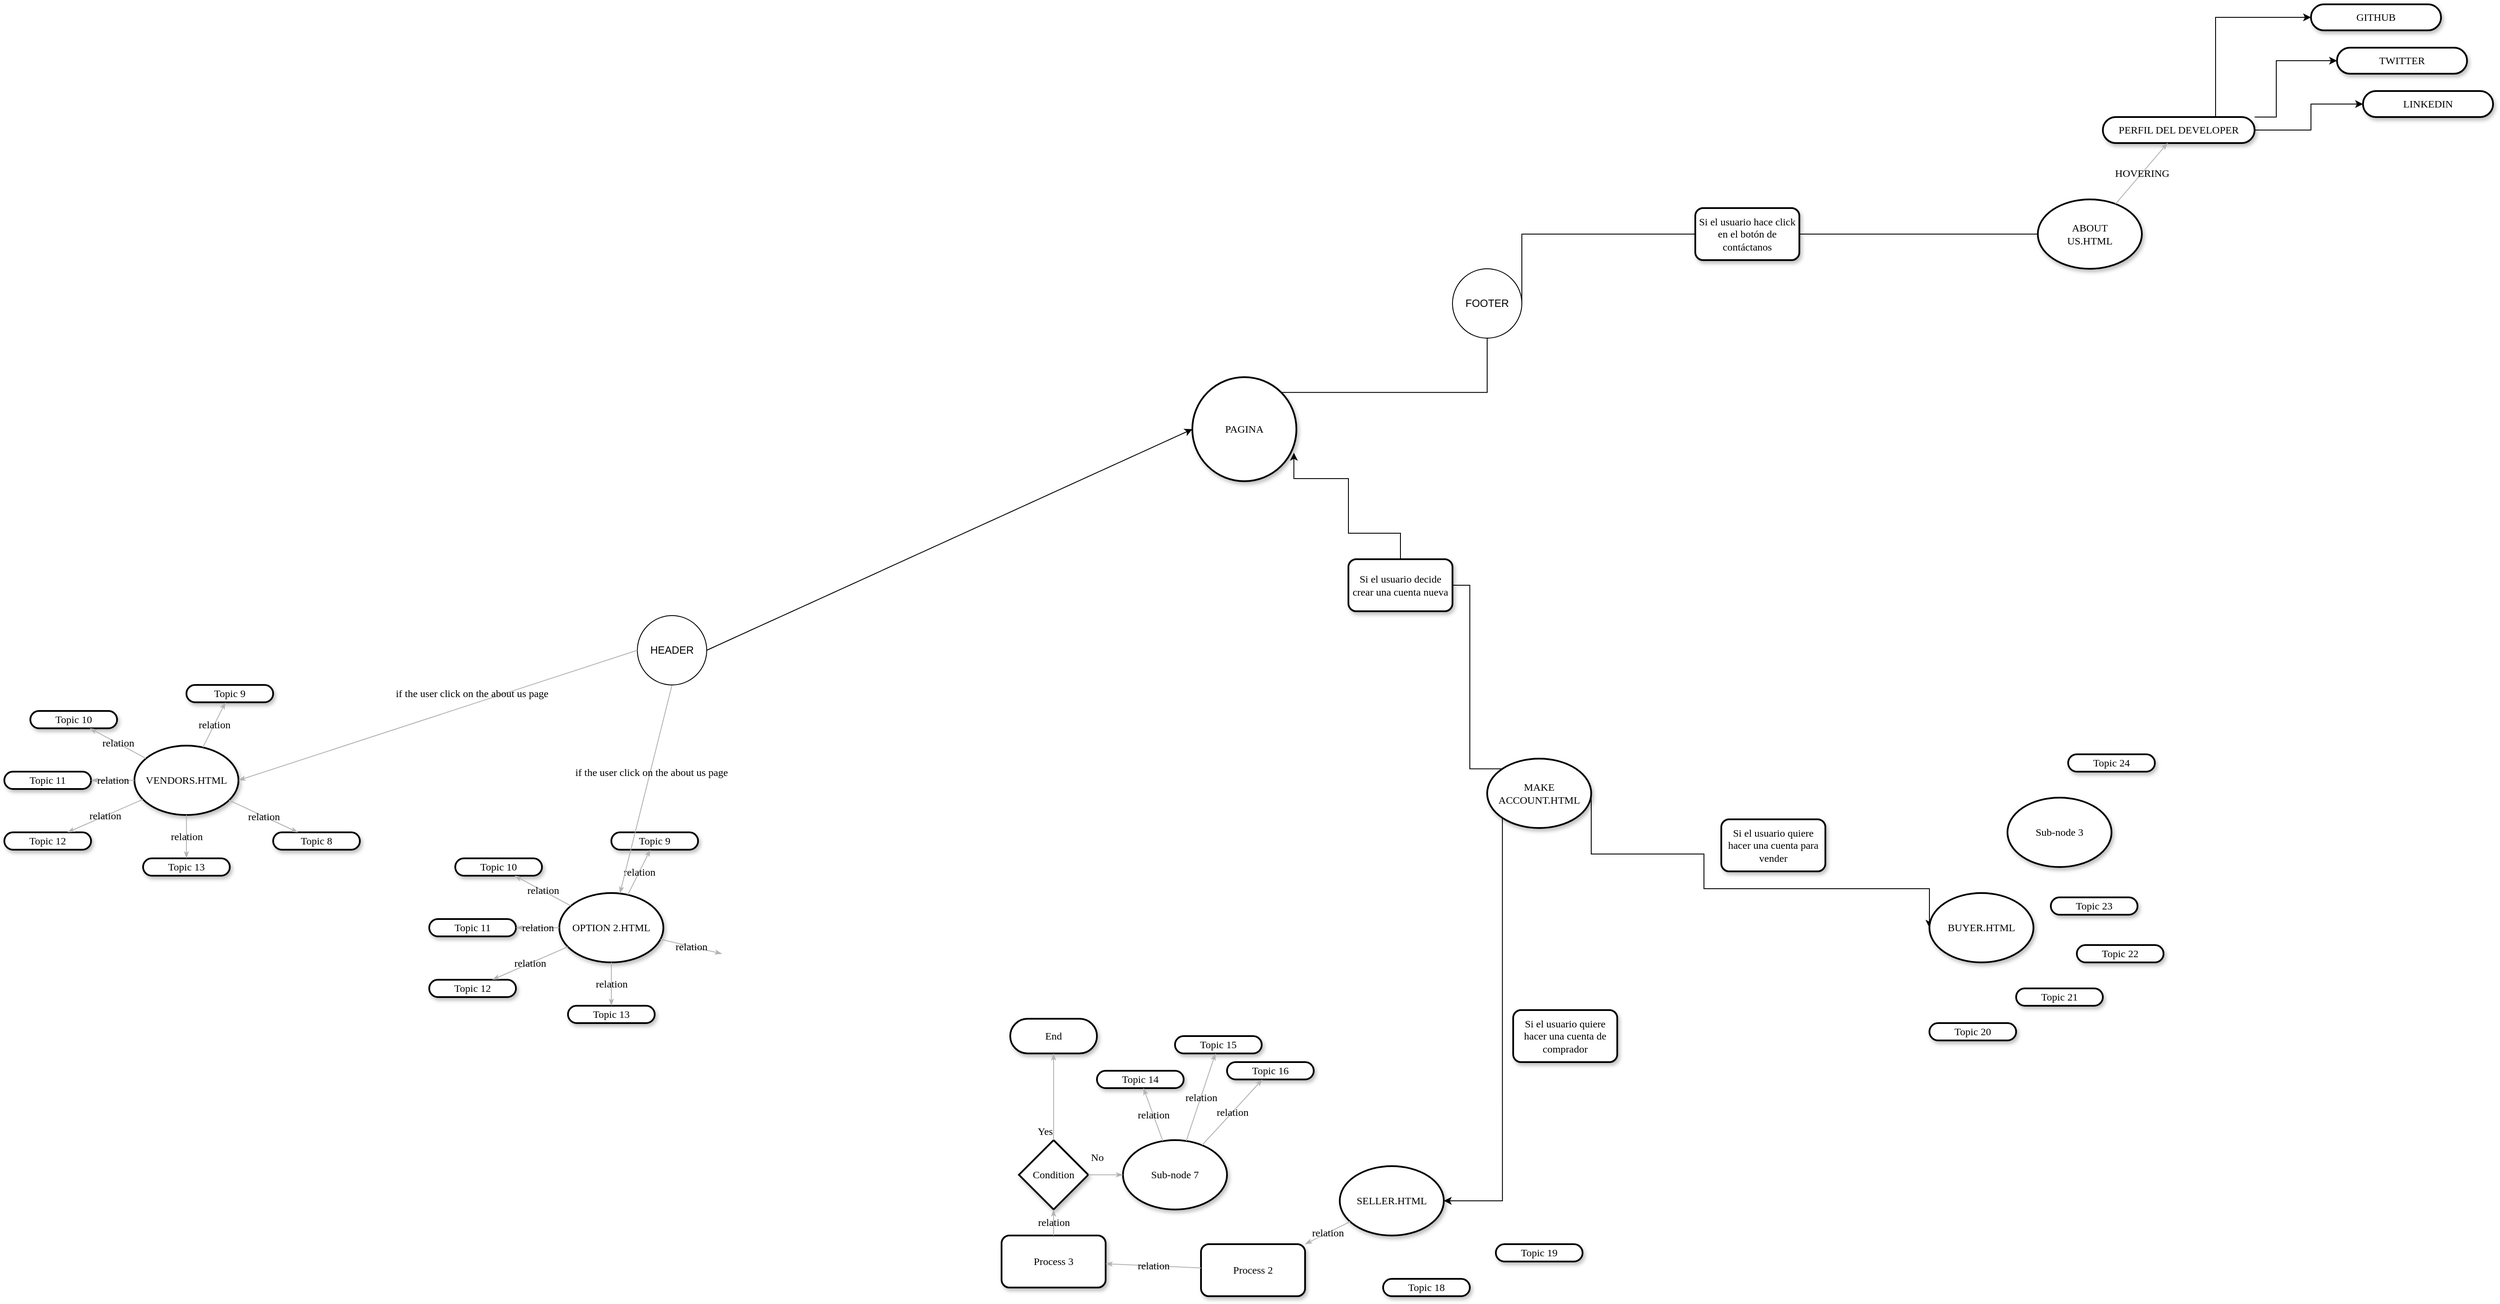 <mxfile version="18.1.1" type="github">
  <diagram name="Page-1" id="ad52d381-51e7-2e0d-a935-2d0ddd2fd229">
    <mxGraphModel dx="2836" dy="1826" grid="1" gridSize="10" guides="1" tooltips="1" connect="1" arrows="1" fold="1" page="1" pageScale="1" pageWidth="1100" pageHeight="850" background="none" math="0" shadow="0">
      <root>
        <mxCell id="0" />
        <mxCell id="1" parent="0" />
        <mxCell id="2c924340bb9dbf6c-1" value="&lt;span&gt;Topic 10&lt;/span&gt;" style="whiteSpace=wrap;html=1;rounded=1;shadow=1;comic=0;labelBackgroundColor=none;strokeWidth=2;fontFamily=Verdana;fontSize=12;align=center;arcSize=50;" parent="1" vertex="1">
          <mxGeometry x="-350" y="785" width="100" height="20" as="geometry" />
        </mxCell>
        <mxCell id="2c924340bb9dbf6c-2" value="OPTION 2.HTML" style="ellipse;whiteSpace=wrap;html=1;rounded=1;shadow=1;comic=0;labelBackgroundColor=none;strokeWidth=2;fontFamily=Verdana;fontSize=12;align=center;" parent="1" vertex="1">
          <mxGeometry x="-230.0" y="825" width="120" height="80" as="geometry" />
        </mxCell>
        <mxCell id="2c924340bb9dbf6c-3" value="ABOUT&lt;br&gt;US.HTML" style="ellipse;whiteSpace=wrap;html=1;rounded=1;shadow=1;comic=0;labelBackgroundColor=none;strokeWidth=2;fontFamily=Verdana;fontSize=12;align=center;" parent="1" vertex="1">
          <mxGeometry x="1475" y="25" width="120" height="80" as="geometry" />
        </mxCell>
        <mxCell id="2c924340bb9dbf6c-4" value="PAGINA" style="ellipse;whiteSpace=wrap;html=1;rounded=1;shadow=1;comic=0;labelBackgroundColor=none;strokeWidth=2;fontFamily=Verdana;fontSize=12;align=center;" parent="1" vertex="1">
          <mxGeometry x="500" y="230" width="120" height="120" as="geometry" />
        </mxCell>
        <mxCell id="2c924340bb9dbf6c-8" value="&lt;span&gt;Topic 11&lt;/span&gt;" style="whiteSpace=wrap;html=1;rounded=1;shadow=1;comic=0;labelBackgroundColor=none;strokeWidth=2;fontFamily=Verdana;fontSize=12;align=center;arcSize=50;" parent="1" vertex="1">
          <mxGeometry x="-380" y="855" width="100" height="20" as="geometry" />
        </mxCell>
        <mxCell id="2c924340bb9dbf6c-9" value="&lt;span&gt;Topic 12&lt;/span&gt;" style="whiteSpace=wrap;html=1;rounded=1;shadow=1;comic=0;labelBackgroundColor=none;strokeWidth=2;fontFamily=Verdana;fontSize=12;align=center;arcSize=50;" parent="1" vertex="1">
          <mxGeometry x="-380" y="925" width="100" height="20" as="geometry" />
        </mxCell>
        <mxCell id="2c924340bb9dbf6c-10" value="&lt;span&gt;Topic 9&lt;/span&gt;" style="whiteSpace=wrap;html=1;rounded=1;shadow=1;comic=0;labelBackgroundColor=none;strokeWidth=2;fontFamily=Verdana;fontSize=12;align=center;arcSize=50;" parent="1" vertex="1">
          <mxGeometry x="-170.0" y="755" width="100" height="20" as="geometry" />
        </mxCell>
        <mxCell id="ev3tFohQ87v30KC1wkny-150" style="edgeStyle=orthogonalEdgeStyle;rounded=0;orthogonalLoop=1;jettySize=auto;html=1;exitX=0.75;exitY=0;exitDx=0;exitDy=0;entryX=0;entryY=0.5;entryDx=0;entryDy=0;" edge="1" parent="1" source="2c924340bb9dbf6c-11" target="ev3tFohQ87v30KC1wkny-143">
          <mxGeometry relative="1" as="geometry">
            <Array as="points">
              <mxPoint x="1680" y="-70" />
              <mxPoint x="1680" y="-185" />
            </Array>
          </mxGeometry>
        </mxCell>
        <mxCell id="ev3tFohQ87v30KC1wkny-151" style="edgeStyle=orthogonalEdgeStyle;rounded=0;orthogonalLoop=1;jettySize=auto;html=1;exitX=1;exitY=0;exitDx=0;exitDy=0;entryX=0;entryY=0.5;entryDx=0;entryDy=0;" edge="1" parent="1" source="2c924340bb9dbf6c-11" target="ev3tFohQ87v30KC1wkny-142">
          <mxGeometry relative="1" as="geometry">
            <Array as="points">
              <mxPoint x="1750" y="-70" />
              <mxPoint x="1750" y="-135" />
            </Array>
          </mxGeometry>
        </mxCell>
        <mxCell id="ev3tFohQ87v30KC1wkny-152" style="edgeStyle=orthogonalEdgeStyle;rounded=0;orthogonalLoop=1;jettySize=auto;html=1;exitX=1;exitY=0.5;exitDx=0;exitDy=0;entryX=0;entryY=0.5;entryDx=0;entryDy=0;" edge="1" parent="1" source="2c924340bb9dbf6c-11" target="ev3tFohQ87v30KC1wkny-141">
          <mxGeometry relative="1" as="geometry">
            <Array as="points">
              <mxPoint x="1790" y="-55" />
              <mxPoint x="1790" y="-85" />
            </Array>
          </mxGeometry>
        </mxCell>
        <mxCell id="2c924340bb9dbf6c-11" value="&lt;span&gt;PERFIL DEL DEVELOPER&lt;/span&gt;" style="whiteSpace=wrap;html=1;rounded=1;shadow=1;comic=0;labelBackgroundColor=none;strokeWidth=2;fontFamily=Verdana;fontSize=12;align=center;arcSize=50;" parent="1" vertex="1">
          <mxGeometry x="1550" y="-70" width="175" height="30" as="geometry" />
        </mxCell>
        <mxCell id="2c924340bb9dbf6c-27" value="relation" style="edgeStyle=none;rounded=1;html=1;labelBackgroundColor=none;startArrow=none;startFill=0;startSize=5;endArrow=classicThin;endFill=1;endSize=5;jettySize=auto;orthogonalLoop=1;strokeColor=#B3B3B3;strokeWidth=1;fontFamily=Verdana;fontSize=12" parent="1" source="2c924340bb9dbf6c-2" target="2c924340bb9dbf6c-10" edge="1">
          <mxGeometry relative="1" as="geometry" />
        </mxCell>
        <mxCell id="2c924340bb9dbf6c-28" value="relation" style="edgeStyle=none;rounded=1;html=1;labelBackgroundColor=none;startArrow=none;startFill=0;startSize=5;endArrow=classicThin;endFill=1;endSize=5;jettySize=auto;orthogonalLoop=1;strokeColor=#B3B3B3;strokeWidth=1;fontFamily=Verdana;fontSize=12" parent="1" source="2c924340bb9dbf6c-2" target="2c924340bb9dbf6c-1" edge="1">
          <mxGeometry relative="1" as="geometry" />
        </mxCell>
        <mxCell id="2c924340bb9dbf6c-29" value="relation" style="edgeStyle=none;rounded=1;html=1;labelBackgroundColor=none;startArrow=none;startFill=0;startSize=5;endArrow=classicThin;endFill=1;endSize=5;jettySize=auto;orthogonalLoop=1;strokeColor=#B3B3B3;strokeWidth=1;fontFamily=Verdana;fontSize=12" parent="1" source="2c924340bb9dbf6c-2" target="2c924340bb9dbf6c-8" edge="1">
          <mxGeometry relative="1" as="geometry" />
        </mxCell>
        <mxCell id="2c924340bb9dbf6c-30" value="relation" style="edgeStyle=none;rounded=1;html=1;labelBackgroundColor=none;startArrow=none;startFill=0;startSize=5;endArrow=classicThin;endFill=1;endSize=5;jettySize=auto;orthogonalLoop=1;strokeColor=#B3B3B3;strokeWidth=1;fontFamily=Verdana;fontSize=12" parent="1" source="2c924340bb9dbf6c-2" target="2c924340bb9dbf6c-9" edge="1">
          <mxGeometry relative="1" as="geometry" />
        </mxCell>
        <mxCell id="2c924340bb9dbf6c-31" value="if the user click on the about us page" style="edgeStyle=none;rounded=1;html=1;labelBackgroundColor=none;startArrow=none;startFill=0;startSize=5;endArrow=classicThin;endFill=1;endSize=5;jettySize=auto;orthogonalLoop=1;strokeColor=#B3B3B3;strokeWidth=1;fontFamily=Verdana;fontSize=12;exitX=0.5;exitY=1;exitDx=0;exitDy=0;" parent="1" source="ev3tFohQ87v30KC1wkny-55" target="2c924340bb9dbf6c-2" edge="1">
          <mxGeometry x="-0.162" y="1" relative="1" as="geometry">
            <mxPoint as="offset" />
          </mxGeometry>
        </mxCell>
        <mxCell id="2c924340bb9dbf6c-35" value="relation" style="edgeStyle=none;rounded=1;html=1;labelBackgroundColor=none;startArrow=none;startFill=0;startSize=5;endArrow=classicThin;endFill=1;endSize=5;jettySize=auto;orthogonalLoop=1;strokeColor=#B3B3B3;strokeWidth=1;fontFamily=Verdana;fontSize=12" parent="1" target="2c924340bb9dbf6c-7" edge="1">
          <mxGeometry relative="1" as="geometry">
            <mxPoint x="635.552" y="476.805" as="sourcePoint" />
          </mxGeometry>
        </mxCell>
        <mxCell id="2c924340bb9dbf6c-36" value="relation" style="edgeStyle=none;rounded=1;html=1;labelBackgroundColor=none;startArrow=none;startFill=0;startSize=5;endArrow=classicThin;endFill=1;endSize=5;jettySize=auto;orthogonalLoop=1;strokeColor=#B3B3B3;strokeWidth=1;fontFamily=Verdana;fontSize=12" parent="1" target="2c924340bb9dbf6c-6" edge="1">
          <mxGeometry relative="1" as="geometry">
            <mxPoint x="749.793" y="456.678" as="sourcePoint" />
          </mxGeometry>
        </mxCell>
        <mxCell id="2c924340bb9dbf6c-37" value="relation" style="edgeStyle=none;rounded=1;html=1;labelBackgroundColor=none;startArrow=none;startFill=0;startSize=5;endArrow=classicThin;endFill=1;endSize=5;jettySize=auto;orthogonalLoop=1;strokeColor=#B3B3B3;strokeWidth=1;fontFamily=Verdana;fontSize=12" parent="1" target="2c924340bb9dbf6c-13" edge="1">
          <mxGeometry relative="1" as="geometry">
            <mxPoint x="927.886" y="460.525" as="sourcePoint" />
          </mxGeometry>
        </mxCell>
        <mxCell id="2c924340bb9dbf6c-38" value="relation" style="edgeStyle=none;rounded=1;html=1;labelBackgroundColor=none;startArrow=none;startFill=0;startSize=5;endArrow=classicThin;endFill=1;endSize=5;jettySize=auto;orthogonalLoop=1;strokeColor=#B3B3B3;strokeWidth=1;fontFamily=Verdana;fontSize=12" parent="1" target="2c924340bb9dbf6c-12" edge="1">
          <mxGeometry relative="1" as="geometry">
            <mxPoint x="905.878" y="482.061" as="sourcePoint" />
          </mxGeometry>
        </mxCell>
        <mxCell id="2c924340bb9dbf6c-39" value="relation" style="edgeStyle=none;rounded=1;html=1;labelBackgroundColor=none;startArrow=none;startFill=0;startSize=5;endArrow=classicThin;endFill=1;endSize=5;jettySize=auto;orthogonalLoop=1;strokeColor=#B3B3B3;strokeWidth=1;fontFamily=Verdana;fontSize=12" parent="1" target="2c924340bb9dbf6c-22" edge="1">
          <mxGeometry relative="1" as="geometry">
            <mxPoint x="866.974" y="489.949" as="sourcePoint" />
          </mxGeometry>
        </mxCell>
        <mxCell id="2c924340bb9dbf6c-46" value="HOVERING" style="edgeStyle=none;rounded=1;html=1;labelBackgroundColor=none;startArrow=none;startFill=0;startSize=5;endArrow=classicThin;endFill=1;endSize=5;jettySize=auto;orthogonalLoop=1;strokeColor=#B3B3B3;strokeWidth=1;fontFamily=Verdana;fontSize=12" parent="1" source="2c924340bb9dbf6c-3" target="2c924340bb9dbf6c-11" edge="1">
          <mxGeometry relative="1" as="geometry" />
        </mxCell>
        <mxCell id="2c924340bb9dbf6c-56" value="&lt;span&gt;Topic 13&lt;/span&gt;" style="whiteSpace=wrap;html=1;rounded=1;shadow=1;comic=0;labelBackgroundColor=none;strokeWidth=2;fontFamily=Verdana;fontSize=12;align=center;arcSize=50;" parent="1" vertex="1">
          <mxGeometry x="-220.0" y="955" width="100" height="20" as="geometry" />
        </mxCell>
        <mxCell id="2c924340bb9dbf6c-61" value="relation" style="edgeStyle=none;rounded=1;html=1;labelBackgroundColor=none;startArrow=none;startFill=0;startSize=5;endArrow=classicThin;endFill=1;endSize=5;jettySize=auto;orthogonalLoop=1;strokeColor=#B3B3B3;strokeWidth=1;fontFamily=Verdana;fontSize=12" parent="1" source="2c924340bb9dbf6c-2" edge="1">
          <mxGeometry relative="1" as="geometry">
            <mxPoint x="-42.5" y="895" as="targetPoint" />
          </mxGeometry>
        </mxCell>
        <mxCell id="2c924340bb9dbf6c-62" value="relation" style="edgeStyle=none;rounded=1;html=1;labelBackgroundColor=none;startArrow=none;startFill=0;startSize=5;endArrow=classicThin;endFill=1;endSize=5;jettySize=auto;orthogonalLoop=1;strokeColor=#B3B3B3;strokeWidth=1;fontFamily=Verdana;fontSize=12" parent="1" source="2c924340bb9dbf6c-2" target="2c924340bb9dbf6c-56" edge="1">
          <mxGeometry relative="1" as="geometry" />
        </mxCell>
        <mxCell id="2c924340bb9dbf6c-63" value="relation" style="edgeStyle=none;rounded=1;html=1;labelBackgroundColor=none;startArrow=none;startFill=0;startSize=5;endArrow=classicThin;endFill=1;endSize=5;jettySize=auto;orthogonalLoop=1;strokeColor=#B3B3B3;strokeWidth=1;fontFamily=Verdana;fontSize=12" parent="1" target="2c924340bb9dbf6c-53" edge="1">
          <mxGeometry relative="1" as="geometry">
            <mxPoint x="986.49" y="304.11" as="sourcePoint" />
          </mxGeometry>
        </mxCell>
        <mxCell id="2c924340bb9dbf6c-64" value="relation" style="edgeStyle=none;rounded=1;html=1;labelBackgroundColor=none;startArrow=none;startFill=0;startSize=5;endArrow=classicThin;endFill=1;endSize=5;jettySize=auto;orthogonalLoop=1;strokeColor=#B3B3B3;strokeWidth=1;fontFamily=Verdana;fontSize=12" parent="1" target="2c924340bb9dbf6c-54" edge="1">
          <mxGeometry relative="1" as="geometry">
            <mxPoint x="977.824" y="378.194" as="sourcePoint" />
          </mxGeometry>
        </mxCell>
        <mxCell id="2c924340bb9dbf6c-65" value="relation" style="edgeStyle=none;rounded=1;html=1;labelBackgroundColor=none;startArrow=none;startFill=0;startSize=5;endArrow=classicThin;endFill=1;endSize=5;jettySize=auto;orthogonalLoop=1;strokeColor=#B3B3B3;strokeWidth=1;fontFamily=Verdana;fontSize=12" parent="1" target="2c924340bb9dbf6c-52" edge="1">
          <mxGeometry relative="1" as="geometry">
            <mxPoint x="820" y="340" as="sourcePoint" />
          </mxGeometry>
        </mxCell>
        <mxCell id="2c924340bb9dbf6c-66" value="relation" style="edgeStyle=none;rounded=1;html=1;labelBackgroundColor=none;startArrow=none;startFill=0;startSize=5;endArrow=classicThin;endFill=1;endSize=5;jettySize=auto;orthogonalLoop=1;strokeColor=#B3B3B3;strokeWidth=1;fontFamily=Verdana;fontSize=12" parent="1" source="2c924340bb9dbf6c-51" edge="1">
          <mxGeometry relative="1" as="geometry">
            <mxPoint x="711.747" y="422.72" as="targetPoint" />
          </mxGeometry>
        </mxCell>
        <mxCell id="2c924340bb9dbf6c-77" value="relation" style="edgeStyle=none;rounded=1;html=1;labelBackgroundColor=none;startArrow=none;startFill=0;startSize=5;endArrow=classicThin;endFill=1;endSize=5;jettySize=auto;orthogonalLoop=1;strokeColor=#B3B3B3;strokeWidth=1;fontFamily=Verdana;fontSize=12" parent="1" target="2c924340bb9dbf6c-58" edge="1">
          <mxGeometry relative="1" as="geometry">
            <mxPoint x="683.374" y="499.755" as="sourcePoint" />
          </mxGeometry>
        </mxCell>
        <mxCell id="2c924340bb9dbf6c-78" value="relation" style="edgeStyle=none;rounded=1;html=1;labelBackgroundColor=none;startArrow=none;startFill=0;startSize=5;endArrow=classicThin;endFill=1;endSize=5;jettySize=auto;orthogonalLoop=1;strokeColor=#B3B3B3;strokeWidth=1;fontFamily=Verdana;fontSize=12" parent="1" target="2c924340bb9dbf6c-59" edge="1">
          <mxGeometry relative="1" as="geometry">
            <mxPoint x="515.058" y="558.72" as="sourcePoint" />
          </mxGeometry>
        </mxCell>
        <mxCell id="ev3tFohQ87v30KC1wkny-94" style="edgeStyle=orthogonalEdgeStyle;rounded=0;orthogonalLoop=1;jettySize=auto;html=1;exitX=0;exitY=1;exitDx=0;exitDy=0;entryX=1;entryY=0.5;entryDx=0;entryDy=0;" edge="1" parent="1" source="ev3tFohQ87v30KC1wkny-27" target="ev3tFohQ87v30KC1wkny-29">
          <mxGeometry relative="1" as="geometry">
            <Array as="points">
              <mxPoint x="858" y="1180" />
            </Array>
          </mxGeometry>
        </mxCell>
        <mxCell id="ev3tFohQ87v30KC1wkny-96" style="edgeStyle=orthogonalEdgeStyle;rounded=0;orthogonalLoop=1;jettySize=auto;html=1;exitX=1;exitY=0.5;exitDx=0;exitDy=0;entryX=0;entryY=0.5;entryDx=0;entryDy=0;" edge="1" parent="1" source="ev3tFohQ87v30KC1wkny-27" target="ev3tFohQ87v30KC1wkny-28">
          <mxGeometry relative="1" as="geometry">
            <Array as="points">
              <mxPoint x="960" y="780" />
              <mxPoint x="1090" y="780" />
              <mxPoint x="1090" y="820" />
              <mxPoint x="1350" y="820" />
            </Array>
          </mxGeometry>
        </mxCell>
        <mxCell id="ev3tFohQ87v30KC1wkny-98" style="edgeStyle=orthogonalEdgeStyle;rounded=0;orthogonalLoop=1;jettySize=auto;html=1;exitX=0.5;exitY=0;exitDx=0;exitDy=0;entryX=0.976;entryY=0.727;entryDx=0;entryDy=0;startArrow=none;entryPerimeter=0;" edge="1" parent="1" source="ev3tFohQ87v30KC1wkny-97" target="2c924340bb9dbf6c-4">
          <mxGeometry relative="1" as="geometry">
            <Array as="points">
              <mxPoint x="740" y="410" />
              <mxPoint x="680" y="410" />
              <mxPoint x="680" y="347" />
            </Array>
          </mxGeometry>
        </mxCell>
        <mxCell id="ev3tFohQ87v30KC1wkny-27" value="&lt;span&gt;MAKE ACCOUNT.HTML&lt;/span&gt;" style="ellipse;whiteSpace=wrap;html=1;rounded=1;shadow=1;comic=0;labelBackgroundColor=none;strokeWidth=2;fontFamily=Verdana;fontSize=12;align=center;" vertex="1" parent="1">
          <mxGeometry x="840" y="670" width="120" height="80" as="geometry" />
        </mxCell>
        <mxCell id="ev3tFohQ87v30KC1wkny-28" value="BUYER.HTML" style="ellipse;whiteSpace=wrap;html=1;rounded=1;shadow=1;comic=0;labelBackgroundColor=none;strokeWidth=2;fontFamily=Verdana;fontSize=12;align=center;" vertex="1" parent="1">
          <mxGeometry x="1350" y="825" width="120" height="80" as="geometry" />
        </mxCell>
        <mxCell id="ev3tFohQ87v30KC1wkny-29" value="&lt;span&gt;SELLER.HTML&lt;/span&gt;" style="ellipse;whiteSpace=wrap;html=1;rounded=1;shadow=1;comic=0;labelBackgroundColor=none;strokeWidth=2;fontFamily=Verdana;fontSize=12;align=center;" vertex="1" parent="1">
          <mxGeometry x="670" y="1140" width="120" height="80" as="geometry" />
        </mxCell>
        <mxCell id="ev3tFohQ87v30KC1wkny-30" value="&lt;span&gt;Topic 21&lt;/span&gt;" style="whiteSpace=wrap;html=1;rounded=1;shadow=1;comic=0;labelBackgroundColor=none;strokeWidth=2;fontFamily=Verdana;fontSize=12;align=center;arcSize=50;" vertex="1" parent="1">
          <mxGeometry x="1450" y="935" width="100" height="20" as="geometry" />
        </mxCell>
        <mxCell id="ev3tFohQ87v30KC1wkny-31" value="&lt;span&gt;Topic 22&lt;/span&gt;" style="whiteSpace=wrap;html=1;rounded=1;shadow=1;comic=0;labelBackgroundColor=none;strokeWidth=2;fontFamily=Verdana;fontSize=12;align=center;arcSize=50;" vertex="1" parent="1">
          <mxGeometry x="1520" y="885" width="100" height="20" as="geometry" />
        </mxCell>
        <mxCell id="ev3tFohQ87v30KC1wkny-32" value="&lt;span&gt;Topic 20&lt;/span&gt;" style="whiteSpace=wrap;html=1;rounded=1;shadow=1;comic=0;labelBackgroundColor=none;strokeWidth=2;fontFamily=Verdana;fontSize=12;align=center;arcSize=50;" vertex="1" parent="1">
          <mxGeometry x="1350" y="975" width="100" height="20" as="geometry" />
        </mxCell>
        <mxCell id="ev3tFohQ87v30KC1wkny-33" value="End" style="whiteSpace=wrap;html=1;rounded=1;shadow=1;comic=0;labelBackgroundColor=none;strokeWidth=2;fontFamily=Verdana;fontSize=12;align=center;arcSize=50;" vertex="1" parent="1">
          <mxGeometry x="290" y="970" width="100" height="40" as="geometry" />
        </mxCell>
        <mxCell id="ev3tFohQ87v30KC1wkny-34" value="Condition" style="rhombus;whiteSpace=wrap;html=1;rounded=0;shadow=1;comic=0;labelBackgroundColor=none;strokeWidth=2;fontFamily=Verdana;fontSize=12;align=center;" vertex="1" parent="1">
          <mxGeometry x="300" y="1110" width="80" height="80" as="geometry" />
        </mxCell>
        <mxCell id="ev3tFohQ87v30KC1wkny-35" value="&lt;span&gt;Process 3&lt;/span&gt;" style="rounded=1;whiteSpace=wrap;html=1;shadow=1;comic=0;labelBackgroundColor=none;strokeWidth=2;fontFamily=Verdana;fontSize=12;align=center;" vertex="1" parent="1">
          <mxGeometry x="280" y="1220" width="120" height="60" as="geometry" />
        </mxCell>
        <mxCell id="ev3tFohQ87v30KC1wkny-36" value="Process 2" style="rounded=1;whiteSpace=wrap;html=1;shadow=1;comic=0;labelBackgroundColor=none;strokeWidth=2;fontFamily=Verdana;fontSize=12;align=center;" vertex="1" parent="1">
          <mxGeometry x="510" y="1230" width="120" height="60" as="geometry" />
        </mxCell>
        <mxCell id="ev3tFohQ87v30KC1wkny-37" value="relation" style="edgeStyle=none;rounded=1;html=1;labelBackgroundColor=none;startArrow=none;startFill=0;startSize=5;endArrow=classicThin;endFill=1;endSize=5;jettySize=auto;orthogonalLoop=1;strokeColor=#B3B3B3;strokeWidth=1;fontFamily=Verdana;fontSize=12" edge="1" parent="1" source="ev3tFohQ87v30KC1wkny-29" target="ev3tFohQ87v30KC1wkny-36">
          <mxGeometry relative="1" as="geometry" />
        </mxCell>
        <mxCell id="ev3tFohQ87v30KC1wkny-38" value="relation" style="edgeStyle=none;rounded=1;html=1;labelBackgroundColor=none;startArrow=none;startFill=0;startSize=5;endArrow=classicThin;endFill=1;endSize=5;jettySize=auto;orthogonalLoop=1;strokeColor=#B3B3B3;strokeWidth=1;fontFamily=Verdana;fontSize=12" edge="1" parent="1" source="ev3tFohQ87v30KC1wkny-36" target="ev3tFohQ87v30KC1wkny-35">
          <mxGeometry relative="1" as="geometry" />
        </mxCell>
        <mxCell id="ev3tFohQ87v30KC1wkny-39" value="relation" style="edgeStyle=none;rounded=1;html=1;labelBackgroundColor=none;startArrow=none;startFill=0;startSize=5;endArrow=classicThin;endFill=1;endSize=5;jettySize=auto;orthogonalLoop=1;strokeColor=#B3B3B3;strokeWidth=1;fontFamily=Verdana;fontSize=12" edge="1" parent="1" source="ev3tFohQ87v30KC1wkny-35" target="ev3tFohQ87v30KC1wkny-34">
          <mxGeometry relative="1" as="geometry" />
        </mxCell>
        <mxCell id="ev3tFohQ87v30KC1wkny-40" value="Yes" style="edgeStyle=none;rounded=1;html=1;labelBackgroundColor=none;startArrow=none;startFill=0;startSize=5;endArrow=classicThin;endFill=1;endSize=5;jettySize=auto;orthogonalLoop=1;strokeColor=#B3B3B3;strokeWidth=1;fontFamily=Verdana;fontSize=12" edge="1" parent="1" source="ev3tFohQ87v30KC1wkny-34" target="ev3tFohQ87v30KC1wkny-33">
          <mxGeometry x="-0.793" y="10" relative="1" as="geometry">
            <mxPoint as="offset" />
          </mxGeometry>
        </mxCell>
        <mxCell id="ev3tFohQ87v30KC1wkny-41" value="Si el usuario quiere hacer una cuenta para vender" style="rounded=1;whiteSpace=wrap;html=1;shadow=1;comic=0;labelBackgroundColor=none;strokeWidth=2;fontFamily=Verdana;fontSize=12;align=center;" vertex="1" parent="1">
          <mxGeometry x="1110" y="740" width="120" height="60" as="geometry" />
        </mxCell>
        <mxCell id="ev3tFohQ87v30KC1wkny-42" value="&lt;span&gt;Sub-node 3&lt;/span&gt;" style="ellipse;whiteSpace=wrap;html=1;rounded=1;shadow=1;comic=0;labelBackgroundColor=none;strokeWidth=2;fontFamily=Verdana;fontSize=12;align=center;" vertex="1" parent="1">
          <mxGeometry x="1440" y="715" width="120" height="80" as="geometry" />
        </mxCell>
        <mxCell id="ev3tFohQ87v30KC1wkny-43" value="&lt;span&gt;Topic 24&lt;/span&gt;" style="whiteSpace=wrap;html=1;rounded=1;shadow=1;comic=0;labelBackgroundColor=none;strokeWidth=2;fontFamily=Verdana;fontSize=12;align=center;arcSize=50;" vertex="1" parent="1">
          <mxGeometry x="1510" y="665" width="100" height="20" as="geometry" />
        </mxCell>
        <mxCell id="ev3tFohQ87v30KC1wkny-44" value="&lt;span&gt;Topic 23&lt;/span&gt;" style="whiteSpace=wrap;html=1;rounded=1;shadow=1;comic=0;labelBackgroundColor=none;strokeWidth=2;fontFamily=Verdana;fontSize=12;align=center;arcSize=50;" vertex="1" parent="1">
          <mxGeometry x="1490" y="830" width="100" height="20" as="geometry" />
        </mxCell>
        <mxCell id="ev3tFohQ87v30KC1wkny-45" value="&lt;span&gt;Topic 19&lt;/span&gt;" style="whiteSpace=wrap;html=1;rounded=1;shadow=1;comic=0;labelBackgroundColor=none;strokeWidth=2;fontFamily=Verdana;fontSize=12;align=center;arcSize=50;" vertex="1" parent="1">
          <mxGeometry x="850" y="1230" width="100" height="20" as="geometry" />
        </mxCell>
        <mxCell id="ev3tFohQ87v30KC1wkny-46" value="&lt;span&gt;Topic 18&lt;/span&gt;" style="whiteSpace=wrap;html=1;rounded=1;shadow=1;comic=0;labelBackgroundColor=none;strokeWidth=2;fontFamily=Verdana;fontSize=12;align=center;arcSize=50;" vertex="1" parent="1">
          <mxGeometry x="720" y="1270" width="100" height="20" as="geometry" />
        </mxCell>
        <mxCell id="ev3tFohQ87v30KC1wkny-47" value="&lt;span&gt;Sub-node 7&lt;/span&gt;" style="ellipse;whiteSpace=wrap;html=1;rounded=1;shadow=1;comic=0;labelBackgroundColor=none;strokeWidth=2;fontFamily=Verdana;fontSize=12;align=center;" vertex="1" parent="1">
          <mxGeometry x="420" y="1110" width="120" height="80" as="geometry" />
        </mxCell>
        <mxCell id="ev3tFohQ87v30KC1wkny-48" value="&lt;span&gt;Topic 16&lt;/span&gt;" style="whiteSpace=wrap;html=1;rounded=1;shadow=1;comic=0;labelBackgroundColor=none;strokeWidth=2;fontFamily=Verdana;fontSize=12;align=center;arcSize=50;" vertex="1" parent="1">
          <mxGeometry x="540" y="1020" width="100" height="20" as="geometry" />
        </mxCell>
        <mxCell id="ev3tFohQ87v30KC1wkny-49" value="&lt;span&gt;Topic 15&lt;/span&gt;" style="whiteSpace=wrap;html=1;rounded=1;shadow=1;comic=0;labelBackgroundColor=none;strokeWidth=2;fontFamily=Verdana;fontSize=12;align=center;arcSize=50;" vertex="1" parent="1">
          <mxGeometry x="480" y="990" width="100" height="20" as="geometry" />
        </mxCell>
        <mxCell id="ev3tFohQ87v30KC1wkny-50" value="&lt;span&gt;Topic 14&lt;/span&gt;" style="whiteSpace=wrap;html=1;rounded=1;shadow=1;comic=0;labelBackgroundColor=none;strokeWidth=2;fontFamily=Verdana;fontSize=12;align=center;arcSize=50;" vertex="1" parent="1">
          <mxGeometry x="390" y="1030" width="100" height="20" as="geometry" />
        </mxCell>
        <mxCell id="ev3tFohQ87v30KC1wkny-51" value="relation" style="edgeStyle=none;rounded=1;html=1;labelBackgroundColor=none;startArrow=none;startFill=0;startSize=5;endArrow=classicThin;endFill=1;endSize=5;jettySize=auto;orthogonalLoop=1;strokeColor=#B3B3B3;strokeWidth=1;fontFamily=Verdana;fontSize=12" edge="1" parent="1" source="ev3tFohQ87v30KC1wkny-47" target="ev3tFohQ87v30KC1wkny-50">
          <mxGeometry relative="1" as="geometry" />
        </mxCell>
        <mxCell id="ev3tFohQ87v30KC1wkny-52" value="relation" style="edgeStyle=none;rounded=1;html=1;labelBackgroundColor=none;startArrow=none;startFill=0;startSize=5;endArrow=classicThin;endFill=1;endSize=5;jettySize=auto;orthogonalLoop=1;strokeColor=#B3B3B3;strokeWidth=1;fontFamily=Verdana;fontSize=12" edge="1" parent="1" source="ev3tFohQ87v30KC1wkny-47" target="ev3tFohQ87v30KC1wkny-49">
          <mxGeometry relative="1" as="geometry" />
        </mxCell>
        <mxCell id="ev3tFohQ87v30KC1wkny-53" value="relation" style="edgeStyle=none;rounded=1;html=1;labelBackgroundColor=none;startArrow=none;startFill=0;startSize=5;endArrow=classicThin;endFill=1;endSize=5;jettySize=auto;orthogonalLoop=1;strokeColor=#B3B3B3;strokeWidth=1;fontFamily=Verdana;fontSize=12" edge="1" parent="1" source="ev3tFohQ87v30KC1wkny-47" target="ev3tFohQ87v30KC1wkny-48">
          <mxGeometry relative="1" as="geometry" />
        </mxCell>
        <mxCell id="ev3tFohQ87v30KC1wkny-54" value="No" style="edgeStyle=none;rounded=1;html=1;labelBackgroundColor=none;startArrow=none;startFill=0;startSize=5;endArrow=classicThin;endFill=1;endSize=5;jettySize=auto;orthogonalLoop=1;strokeColor=#B3B3B3;strokeWidth=1;fontFamily=Verdana;fontSize=12" edge="1" parent="1" source="ev3tFohQ87v30KC1wkny-34" target="ev3tFohQ87v30KC1wkny-47">
          <mxGeometry x="-0.504" y="20" relative="1" as="geometry">
            <mxPoint as="offset" />
          </mxGeometry>
        </mxCell>
        <mxCell id="ev3tFohQ87v30KC1wkny-55" value="HEADER" style="ellipse;whiteSpace=wrap;html=1;aspect=fixed;" vertex="1" parent="1">
          <mxGeometry x="-140.0" y="505" width="80" height="80" as="geometry" />
        </mxCell>
        <mxCell id="ev3tFohQ87v30KC1wkny-56" value="" style="endArrow=classic;html=1;rounded=0;exitX=1;exitY=0.5;exitDx=0;exitDy=0;entryX=0;entryY=0.5;entryDx=0;entryDy=0;" edge="1" parent="1" source="ev3tFohQ87v30KC1wkny-55" target="2c924340bb9dbf6c-4">
          <mxGeometry width="50" height="50" relative="1" as="geometry">
            <mxPoint x="180.54" y="365" as="sourcePoint" />
            <mxPoint x="250.004" y="352.657" as="targetPoint" />
          </mxGeometry>
        </mxCell>
        <mxCell id="ev3tFohQ87v30KC1wkny-57" value="&lt;span&gt;Topic 10&lt;/span&gt;" style="whiteSpace=wrap;html=1;rounded=1;shadow=1;comic=0;labelBackgroundColor=none;strokeWidth=2;fontFamily=Verdana;fontSize=12;align=center;arcSize=50;" vertex="1" parent="1">
          <mxGeometry x="-840" y="615" width="100" height="20" as="geometry" />
        </mxCell>
        <mxCell id="ev3tFohQ87v30KC1wkny-58" value="VENDORS.HTML" style="ellipse;whiteSpace=wrap;html=1;rounded=1;shadow=1;comic=0;labelBackgroundColor=none;strokeWidth=2;fontFamily=Verdana;fontSize=12;align=center;" vertex="1" parent="1">
          <mxGeometry x="-720" y="655" width="120" height="80" as="geometry" />
        </mxCell>
        <mxCell id="ev3tFohQ87v30KC1wkny-59" value="&lt;span&gt;Topic 11&lt;/span&gt;" style="whiteSpace=wrap;html=1;rounded=1;shadow=1;comic=0;labelBackgroundColor=none;strokeWidth=2;fontFamily=Verdana;fontSize=12;align=center;arcSize=50;" vertex="1" parent="1">
          <mxGeometry x="-870" y="685" width="100" height="20" as="geometry" />
        </mxCell>
        <mxCell id="ev3tFohQ87v30KC1wkny-60" value="&lt;span&gt;Topic 12&lt;/span&gt;" style="whiteSpace=wrap;html=1;rounded=1;shadow=1;comic=0;labelBackgroundColor=none;strokeWidth=2;fontFamily=Verdana;fontSize=12;align=center;arcSize=50;" vertex="1" parent="1">
          <mxGeometry x="-870" y="755" width="100" height="20" as="geometry" />
        </mxCell>
        <mxCell id="ev3tFohQ87v30KC1wkny-61" value="&lt;span&gt;Topic 9&lt;/span&gt;" style="whiteSpace=wrap;html=1;rounded=1;shadow=1;comic=0;labelBackgroundColor=none;strokeWidth=2;fontFamily=Verdana;fontSize=12;align=center;arcSize=50;" vertex="1" parent="1">
          <mxGeometry x="-660" y="585" width="100" height="20" as="geometry" />
        </mxCell>
        <mxCell id="ev3tFohQ87v30KC1wkny-62" value="relation" style="edgeStyle=none;rounded=1;html=1;labelBackgroundColor=none;startArrow=none;startFill=0;startSize=5;endArrow=classicThin;endFill=1;endSize=5;jettySize=auto;orthogonalLoop=1;strokeColor=#B3B3B3;strokeWidth=1;fontFamily=Verdana;fontSize=12" edge="1" parent="1" source="ev3tFohQ87v30KC1wkny-58" target="ev3tFohQ87v30KC1wkny-61">
          <mxGeometry relative="1" as="geometry" />
        </mxCell>
        <mxCell id="ev3tFohQ87v30KC1wkny-63" value="relation" style="edgeStyle=none;rounded=1;html=1;labelBackgroundColor=none;startArrow=none;startFill=0;startSize=5;endArrow=classicThin;endFill=1;endSize=5;jettySize=auto;orthogonalLoop=1;strokeColor=#B3B3B3;strokeWidth=1;fontFamily=Verdana;fontSize=12" edge="1" parent="1" source="ev3tFohQ87v30KC1wkny-58" target="ev3tFohQ87v30KC1wkny-57">
          <mxGeometry relative="1" as="geometry" />
        </mxCell>
        <mxCell id="ev3tFohQ87v30KC1wkny-64" value="relation" style="edgeStyle=none;rounded=1;html=1;labelBackgroundColor=none;startArrow=none;startFill=0;startSize=5;endArrow=classicThin;endFill=1;endSize=5;jettySize=auto;orthogonalLoop=1;strokeColor=#B3B3B3;strokeWidth=1;fontFamily=Verdana;fontSize=12" edge="1" parent="1" source="ev3tFohQ87v30KC1wkny-58" target="ev3tFohQ87v30KC1wkny-59">
          <mxGeometry relative="1" as="geometry" />
        </mxCell>
        <mxCell id="ev3tFohQ87v30KC1wkny-65" value="relation" style="edgeStyle=none;rounded=1;html=1;labelBackgroundColor=none;startArrow=none;startFill=0;startSize=5;endArrow=classicThin;endFill=1;endSize=5;jettySize=auto;orthogonalLoop=1;strokeColor=#B3B3B3;strokeWidth=1;fontFamily=Verdana;fontSize=12" edge="1" parent="1" source="ev3tFohQ87v30KC1wkny-58" target="ev3tFohQ87v30KC1wkny-60">
          <mxGeometry relative="1" as="geometry" />
        </mxCell>
        <mxCell id="ev3tFohQ87v30KC1wkny-66" value="&lt;span&gt;Topic 8&lt;/span&gt;" style="whiteSpace=wrap;html=1;rounded=1;shadow=1;comic=0;labelBackgroundColor=none;strokeWidth=2;fontFamily=Verdana;fontSize=12;align=center;arcSize=50;" vertex="1" parent="1">
          <mxGeometry x="-560" y="755" width="100" height="20" as="geometry" />
        </mxCell>
        <mxCell id="ev3tFohQ87v30KC1wkny-67" value="&lt;span&gt;Topic 13&lt;/span&gt;" style="whiteSpace=wrap;html=1;rounded=1;shadow=1;comic=0;labelBackgroundColor=none;strokeWidth=2;fontFamily=Verdana;fontSize=12;align=center;arcSize=50;" vertex="1" parent="1">
          <mxGeometry x="-710" y="785" width="100" height="20" as="geometry" />
        </mxCell>
        <mxCell id="ev3tFohQ87v30KC1wkny-68" value="relation" style="edgeStyle=none;rounded=1;html=1;labelBackgroundColor=none;startArrow=none;startFill=0;startSize=5;endArrow=classicThin;endFill=1;endSize=5;jettySize=auto;orthogonalLoop=1;strokeColor=#B3B3B3;strokeWidth=1;fontFamily=Verdana;fontSize=12" edge="1" parent="1" source="ev3tFohQ87v30KC1wkny-58" target="ev3tFohQ87v30KC1wkny-66">
          <mxGeometry relative="1" as="geometry" />
        </mxCell>
        <mxCell id="ev3tFohQ87v30KC1wkny-69" value="relation" style="edgeStyle=none;rounded=1;html=1;labelBackgroundColor=none;startArrow=none;startFill=0;startSize=5;endArrow=classicThin;endFill=1;endSize=5;jettySize=auto;orthogonalLoop=1;strokeColor=#B3B3B3;strokeWidth=1;fontFamily=Verdana;fontSize=12" edge="1" parent="1" source="ev3tFohQ87v30KC1wkny-58" target="ev3tFohQ87v30KC1wkny-67">
          <mxGeometry relative="1" as="geometry" />
        </mxCell>
        <mxCell id="ev3tFohQ87v30KC1wkny-73" value="if the user click on the about us page" style="edgeStyle=none;rounded=1;html=1;labelBackgroundColor=none;startArrow=none;startFill=0;startSize=5;endArrow=classicThin;endFill=1;endSize=5;jettySize=auto;orthogonalLoop=1;strokeColor=#B3B3B3;strokeWidth=1;fontFamily=Verdana;fontSize=12;exitX=0;exitY=0.5;exitDx=0;exitDy=0;entryX=1;entryY=0.5;entryDx=0;entryDy=0;" edge="1" parent="1" source="ev3tFohQ87v30KC1wkny-55" target="ev3tFohQ87v30KC1wkny-58">
          <mxGeometry x="-0.182" y="-12" relative="1" as="geometry">
            <mxPoint x="-40.0" y="585" as="sourcePoint" />
            <mxPoint x="-340" y="645" as="targetPoint" />
            <mxPoint x="1" as="offset" />
          </mxGeometry>
        </mxCell>
        <mxCell id="ev3tFohQ87v30KC1wkny-95" value="Si el usuario quiere hacer una cuenta de comprador" style="rounded=1;whiteSpace=wrap;html=1;shadow=1;comic=0;labelBackgroundColor=none;strokeWidth=2;fontFamily=Verdana;fontSize=12;align=center;" vertex="1" parent="1">
          <mxGeometry x="870" y="960" width="120" height="60" as="geometry" />
        </mxCell>
        <mxCell id="ev3tFohQ87v30KC1wkny-101" value="" style="edgeStyle=orthogonalEdgeStyle;rounded=0;orthogonalLoop=1;jettySize=auto;html=1;exitX=1;exitY=0.5;exitDx=0;exitDy=0;endArrow=none;entryX=0;entryY=0.5;entryDx=0;entryDy=0;startArrow=none;" edge="1" parent="1" source="ev3tFohQ87v30KC1wkny-103" target="2c924340bb9dbf6c-3">
          <mxGeometry relative="1" as="geometry">
            <mxPoint x="792.426" y="102.574" as="sourcePoint" />
            <mxPoint x="1090" y="-95" as="targetPoint" />
            <Array as="points">
              <mxPoint x="1320" y="65" />
            </Array>
          </mxGeometry>
        </mxCell>
        <mxCell id="ev3tFohQ87v30KC1wkny-97" value="Si el usuario decide crear una cuenta nueva" style="rounded=1;whiteSpace=wrap;html=1;shadow=1;comic=0;labelBackgroundColor=none;strokeWidth=2;fontFamily=Verdana;fontSize=12;align=center;" vertex="1" parent="1">
          <mxGeometry x="680" y="440" width="120" height="60" as="geometry" />
        </mxCell>
        <mxCell id="ev3tFohQ87v30KC1wkny-102" value="" style="edgeStyle=orthogonalEdgeStyle;rounded=0;orthogonalLoop=1;jettySize=auto;html=1;exitX=0;exitY=0;exitDx=0;exitDy=0;entryX=1;entryY=0.5;entryDx=0;entryDy=0;endArrow=none;" edge="1" parent="1" source="ev3tFohQ87v30KC1wkny-27" target="ev3tFohQ87v30KC1wkny-97">
          <mxGeometry relative="1" as="geometry">
            <mxPoint x="857.574" y="681.716" as="sourcePoint" />
            <mxPoint x="632.426" y="362.426" as="targetPoint" />
            <Array as="points">
              <mxPoint x="820" y="682" />
              <mxPoint x="820" y="470" />
            </Array>
          </mxGeometry>
        </mxCell>
        <mxCell id="ev3tFohQ87v30KC1wkny-104" value="FOOTER" style="ellipse;whiteSpace=wrap;html=1;aspect=fixed;" vertex="1" parent="1">
          <mxGeometry x="800" y="105" width="80" height="80" as="geometry" />
        </mxCell>
        <mxCell id="ev3tFohQ87v30KC1wkny-105" value="" style="edgeStyle=orthogonalEdgeStyle;rounded=0;orthogonalLoop=1;jettySize=auto;html=1;exitX=1;exitY=0;exitDx=0;exitDy=0;endArrow=none;entryX=0.5;entryY=1;entryDx=0;entryDy=0;" edge="1" parent="1" source="2c924340bb9dbf6c-4" target="ev3tFohQ87v30KC1wkny-104">
          <mxGeometry relative="1" as="geometry">
            <mxPoint x="632.426" y="277.574" as="sourcePoint" />
            <mxPoint x="1040" y="-80.0" as="targetPoint" />
            <Array as="points" />
          </mxGeometry>
        </mxCell>
        <mxCell id="ev3tFohQ87v30KC1wkny-103" value="&lt;span style=&quot;&quot;&gt;Si el usuario hace click en el botón de contáctanos&lt;/span&gt;" style="rounded=1;whiteSpace=wrap;html=1;shadow=1;comic=0;labelBackgroundColor=none;strokeWidth=2;fontFamily=Verdana;fontSize=12;align=center;" vertex="1" parent="1">
          <mxGeometry x="1080" y="35" width="120" height="60" as="geometry" />
        </mxCell>
        <mxCell id="ev3tFohQ87v30KC1wkny-106" value="" style="edgeStyle=orthogonalEdgeStyle;rounded=0;orthogonalLoop=1;jettySize=auto;html=1;exitX=1;exitY=0.5;exitDx=0;exitDy=0;endArrow=none;entryX=0;entryY=0.5;entryDx=0;entryDy=0;startArrow=none;" edge="1" parent="1" source="ev3tFohQ87v30KC1wkny-104" target="ev3tFohQ87v30KC1wkny-103">
          <mxGeometry relative="1" as="geometry">
            <mxPoint x="890" y="110" as="sourcePoint" />
            <mxPoint x="1160" y="250" as="targetPoint" />
            <Array as="points">
              <mxPoint x="880" y="65" />
            </Array>
          </mxGeometry>
        </mxCell>
        <mxCell id="ev3tFohQ87v30KC1wkny-141" value="LINKEDIN" style="whiteSpace=wrap;html=1;rounded=1;shadow=1;comic=0;labelBackgroundColor=none;strokeWidth=2;fontFamily=Verdana;fontSize=12;align=center;arcSize=50;" vertex="1" parent="1">
          <mxGeometry x="1850" y="-100" width="150" height="30" as="geometry" />
        </mxCell>
        <mxCell id="ev3tFohQ87v30KC1wkny-142" value="TWITTER" style="whiteSpace=wrap;html=1;rounded=1;shadow=1;comic=0;labelBackgroundColor=none;strokeWidth=2;fontFamily=Verdana;fontSize=12;align=center;arcSize=50;" vertex="1" parent="1">
          <mxGeometry x="1820" y="-150" width="150" height="30" as="geometry" />
        </mxCell>
        <mxCell id="ev3tFohQ87v30KC1wkny-143" value="GITHUB" style="whiteSpace=wrap;html=1;rounded=1;shadow=1;comic=0;labelBackgroundColor=none;strokeWidth=2;fontFamily=Verdana;fontSize=12;align=center;arcSize=50;" vertex="1" parent="1">
          <mxGeometry x="1790" y="-200" width="150" height="30" as="geometry" />
        </mxCell>
      </root>
    </mxGraphModel>
  </diagram>
</mxfile>
